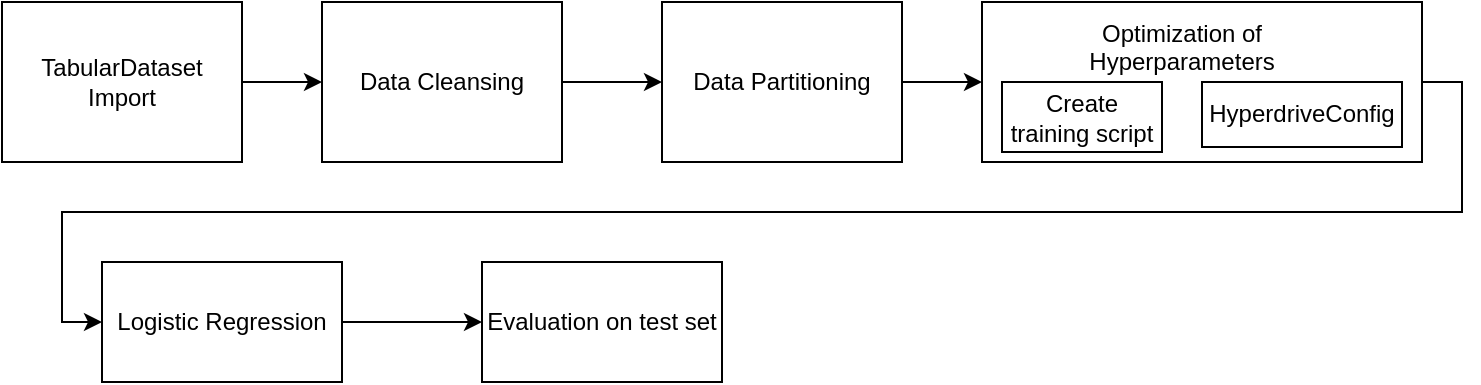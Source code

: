 <mxfile version="14.0.1" type="github">
  <diagram id="VBtnmqoWKUZgKZmdeOyo" name="Page-1">
    <mxGraphModel dx="2942" dy="1123" grid="1" gridSize="10" guides="1" tooltips="1" connect="1" arrows="1" fold="1" page="1" pageScale="1" pageWidth="827" pageHeight="1169" math="0" shadow="0">
      <root>
        <mxCell id="0" />
        <mxCell id="1" parent="0" />
        <mxCell id="r1xZyWP3JjQXsNyQGXBp-7" value="" style="edgeStyle=orthogonalEdgeStyle;rounded=0;orthogonalLoop=1;jettySize=auto;html=1;" parent="1" source="r1xZyWP3JjQXsNyQGXBp-1" target="r1xZyWP3JjQXsNyQGXBp-2" edge="1">
          <mxGeometry relative="1" as="geometry" />
        </mxCell>
        <mxCell id="r1xZyWP3JjQXsNyQGXBp-1" value="&lt;div&gt;TabularDataset&lt;/div&gt;&lt;div&gt;Import&lt;br&gt;&lt;/div&gt;" style="rounded=0;whiteSpace=wrap;html=1;" parent="1" vertex="1">
          <mxGeometry x="10" y="70" width="120" height="80" as="geometry" />
        </mxCell>
        <mxCell id="r1xZyWP3JjQXsNyQGXBp-8" value="" style="edgeStyle=orthogonalEdgeStyle;rounded=0;orthogonalLoop=1;jettySize=auto;html=1;" parent="1" source="r1xZyWP3JjQXsNyQGXBp-2" target="r1xZyWP3JjQXsNyQGXBp-6" edge="1">
          <mxGeometry relative="1" as="geometry" />
        </mxCell>
        <mxCell id="r1xZyWP3JjQXsNyQGXBp-2" value="Data Cleansing" style="rounded=0;whiteSpace=wrap;html=1;" parent="1" vertex="1">
          <mxGeometry x="170" y="70" width="120" height="80" as="geometry" />
        </mxCell>
        <mxCell id="r1xZyWP3JjQXsNyQGXBp-10" style="edgeStyle=orthogonalEdgeStyle;rounded=0;orthogonalLoop=1;jettySize=auto;html=1;exitX=1;exitY=0.5;exitDx=0;exitDy=0;entryX=0;entryY=0.5;entryDx=0;entryDy=0;" parent="1" source="r1xZyWP3JjQXsNyQGXBp-3" target="r1xZyWP3JjQXsNyQGXBp-4" edge="1">
          <mxGeometry relative="1" as="geometry" />
        </mxCell>
        <mxCell id="r1xZyWP3JjQXsNyQGXBp-3" value="" style="rounded=0;whiteSpace=wrap;html=1;" parent="1" vertex="1">
          <mxGeometry x="500" y="70" width="220" height="80" as="geometry" />
        </mxCell>
        <mxCell id="r1xZyWP3JjQXsNyQGXBp-11" value="" style="edgeStyle=orthogonalEdgeStyle;rounded=0;orthogonalLoop=1;jettySize=auto;html=1;" parent="1" source="r1xZyWP3JjQXsNyQGXBp-4" target="r1xZyWP3JjQXsNyQGXBp-5" edge="1">
          <mxGeometry relative="1" as="geometry" />
        </mxCell>
        <mxCell id="r1xZyWP3JjQXsNyQGXBp-4" value="Logistic Regression" style="rounded=0;whiteSpace=wrap;html=1;" parent="1" vertex="1">
          <mxGeometry x="60" y="200" width="120" height="60" as="geometry" />
        </mxCell>
        <mxCell id="r1xZyWP3JjQXsNyQGXBp-5" value="Evaluation on test set" style="rounded=0;whiteSpace=wrap;html=1;" parent="1" vertex="1">
          <mxGeometry x="250" y="200" width="120" height="60" as="geometry" />
        </mxCell>
        <mxCell id="r1xZyWP3JjQXsNyQGXBp-9" value="" style="edgeStyle=orthogonalEdgeStyle;rounded=0;orthogonalLoop=1;jettySize=auto;html=1;" parent="1" source="r1xZyWP3JjQXsNyQGXBp-6" target="r1xZyWP3JjQXsNyQGXBp-3" edge="1">
          <mxGeometry relative="1" as="geometry" />
        </mxCell>
        <mxCell id="r1xZyWP3JjQXsNyQGXBp-6" value="Data Partitioning" style="rounded=0;whiteSpace=wrap;html=1;" parent="1" vertex="1">
          <mxGeometry x="340" y="70" width="120" height="80" as="geometry" />
        </mxCell>
        <mxCell id="Tq3Am8FuDpxmyHCH7Zk0-1" value="Create training script" style="rounded=0;whiteSpace=wrap;html=1;" vertex="1" parent="1">
          <mxGeometry x="510" y="110" width="80" height="35" as="geometry" />
        </mxCell>
        <mxCell id="Tq3Am8FuDpxmyHCH7Zk0-2" value="HyperdriveConfig" style="rounded=0;whiteSpace=wrap;html=1;" vertex="1" parent="1">
          <mxGeometry x="610" y="110" width="100" height="32.5" as="geometry" />
        </mxCell>
        <mxCell id="Tq3Am8FuDpxmyHCH7Zk0-3" value="&lt;div&gt;Optimization of Hyperparameters&lt;/div&gt;&lt;div&gt;&lt;br&gt;&lt;/div&gt;" style="text;html=1;strokeColor=none;fillColor=none;align=center;verticalAlign=middle;whiteSpace=wrap;rounded=0;" vertex="1" parent="1">
          <mxGeometry x="580" y="90" width="40" height="20" as="geometry" />
        </mxCell>
      </root>
    </mxGraphModel>
  </diagram>
</mxfile>
